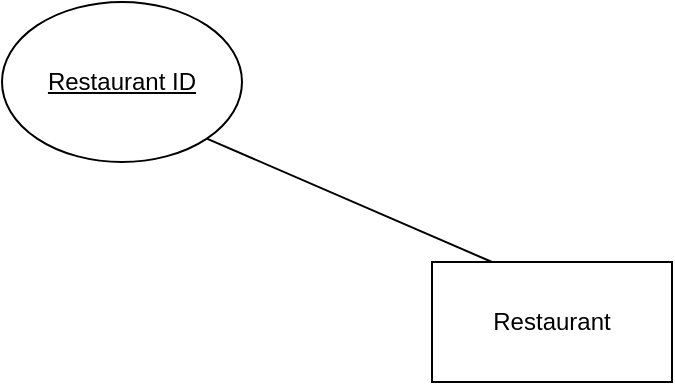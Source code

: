 <mxfile version="26.0.16">
  <diagram id="R2lEEEUBdFMjLlhIrx00" name="Page-1">
    <mxGraphModel dx="1050" dy="530" grid="1" gridSize="10" guides="1" tooltips="1" connect="1" arrows="1" fold="1" page="1" pageScale="1" pageWidth="850" pageHeight="1100" math="0" shadow="0" extFonts="Permanent Marker^https://fonts.googleapis.com/css?family=Permanent+Marker">
      <root>
        <mxCell id="0" />
        <mxCell id="1" parent="0" />
        <object label="Restaurant" id="DpKgXlzEt9rv9LNPnmNo-1">
          <mxCell style="rounded=0;whiteSpace=wrap;html=1;shadow=0;" vertex="1" parent="1">
            <mxGeometry x="365" y="240" width="120" height="60" as="geometry" />
          </mxCell>
        </object>
        <mxCell id="DpKgXlzEt9rv9LNPnmNo-7" style="edgeStyle=none;rounded=0;orthogonalLoop=1;jettySize=auto;html=1;exitX=1;exitY=1;exitDx=0;exitDy=0;entryX=0.25;entryY=0;entryDx=0;entryDy=0;endArrow=none;startFill=0;" edge="1" parent="1" source="DpKgXlzEt9rv9LNPnmNo-4" target="DpKgXlzEt9rv9LNPnmNo-1">
          <mxGeometry relative="1" as="geometry" />
        </mxCell>
        <mxCell id="DpKgXlzEt9rv9LNPnmNo-4" value="Restaurant ID" style="ellipse;whiteSpace=wrap;html=1;fontStyle=4" vertex="1" parent="1">
          <mxGeometry x="150" y="110" width="120" height="80" as="geometry" />
        </mxCell>
      </root>
    </mxGraphModel>
  </diagram>
</mxfile>
